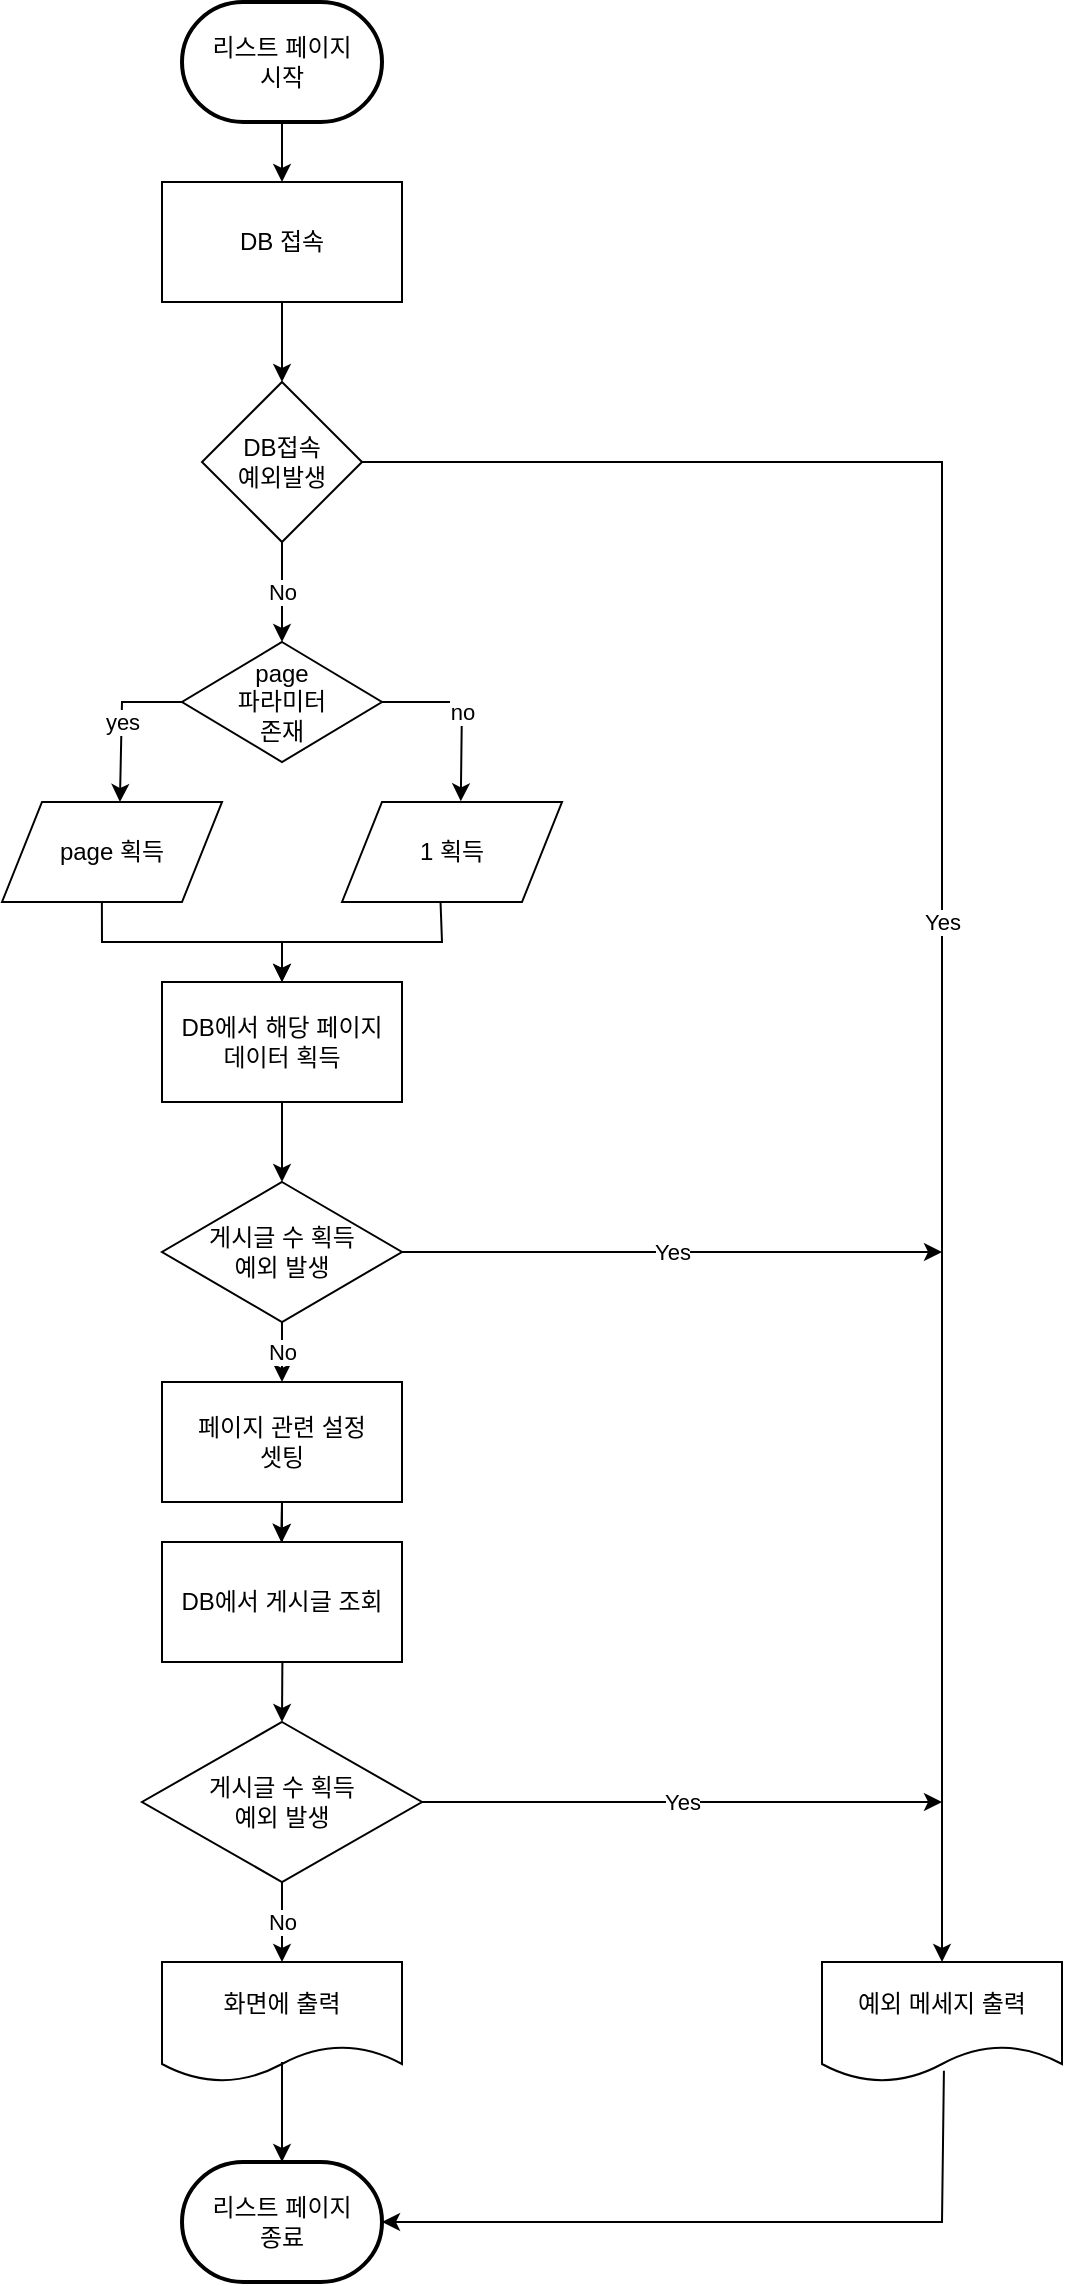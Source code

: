 <mxfile version="24.2.1" type="browser">
  <diagram name="페이지-1" id="ujx9ijmubBWg6w6ToYCW">
    <mxGraphModel dx="3790" dy="1405" grid="1" gridSize="10" guides="1" tooltips="1" connect="1" arrows="1" fold="1" page="1" pageScale="1" pageWidth="827" pageHeight="1169" math="0" shadow="0">
      <root>
        <mxCell id="0" />
        <mxCell id="1" parent="0" />
        <mxCell id="YfDtgJ-vpvsAnxXWQfx4-1" value="리스트 페이지&lt;div&gt;시작&lt;/div&gt;" style="strokeWidth=2;html=1;shape=mxgraph.flowchart.terminator;whiteSpace=wrap;" parent="1" vertex="1">
          <mxGeometry x="140" y="20" width="100" height="60" as="geometry" />
        </mxCell>
        <mxCell id="YfDtgJ-vpvsAnxXWQfx4-2" value="DB 접속" style="rounded=0;whiteSpace=wrap;html=1;" parent="1" vertex="1">
          <mxGeometry x="130" y="110" width="120" height="60" as="geometry" />
        </mxCell>
        <mxCell id="YfDtgJ-vpvsAnxXWQfx4-3" value="" style="endArrow=classic;html=1;rounded=0;entryX=0.5;entryY=0;entryDx=0;entryDy=0;exitX=0.5;exitY=1;exitDx=0;exitDy=0;exitPerimeter=0;" parent="1" source="YfDtgJ-vpvsAnxXWQfx4-1" target="YfDtgJ-vpvsAnxXWQfx4-2" edge="1">
          <mxGeometry width="50" height="50" relative="1" as="geometry">
            <mxPoint x="390" y="140" as="sourcePoint" />
            <mxPoint x="210" y="230" as="targetPoint" />
          </mxGeometry>
        </mxCell>
        <mxCell id="YfDtgJ-vpvsAnxXWQfx4-5" value="DB접속&lt;div&gt;예외발생&lt;/div&gt;" style="rhombus;whiteSpace=wrap;html=1;" parent="1" vertex="1">
          <mxGeometry x="150" y="210" width="80" height="80" as="geometry" />
        </mxCell>
        <mxCell id="YfDtgJ-vpvsAnxXWQfx4-6" value="" style="endArrow=classic;html=1;rounded=0;exitX=0.5;exitY=1;exitDx=0;exitDy=0;entryX=0.5;entryY=0;entryDx=0;entryDy=0;" parent="1" source="YfDtgJ-vpvsAnxXWQfx4-2" target="YfDtgJ-vpvsAnxXWQfx4-5" edge="1">
          <mxGeometry width="50" height="50" relative="1" as="geometry">
            <mxPoint x="160" y="280" as="sourcePoint" />
            <mxPoint x="210" y="230" as="targetPoint" />
          </mxGeometry>
        </mxCell>
        <mxCell id="YfDtgJ-vpvsAnxXWQfx4-8" value="예외 메세지 출력" style="shape=document;whiteSpace=wrap;html=1;boundedLbl=1;" parent="1" vertex="1">
          <mxGeometry x="460" y="1000" width="120" height="60" as="geometry" />
        </mxCell>
        <mxCell id="YfDtgJ-vpvsAnxXWQfx4-10" value="리스트 페이지&lt;div&gt;종료&lt;/div&gt;" style="strokeWidth=2;html=1;shape=mxgraph.flowchart.terminator;whiteSpace=wrap;" parent="1" vertex="1">
          <mxGeometry x="140" y="1100" width="100" height="60" as="geometry" />
        </mxCell>
        <mxCell id="YfDtgJ-vpvsAnxXWQfx4-11" value="" style="endArrow=classic;html=1;rounded=0;exitX=0.508;exitY=0.906;exitDx=0;exitDy=0;exitPerimeter=0;entryX=1;entryY=0.5;entryDx=0;entryDy=0;entryPerimeter=0;" parent="1" source="YfDtgJ-vpvsAnxXWQfx4-8" target="YfDtgJ-vpvsAnxXWQfx4-10" edge="1">
          <mxGeometry width="50" height="50" relative="1" as="geometry">
            <mxPoint x="380" y="570" as="sourcePoint" />
            <mxPoint x="430" y="520" as="targetPoint" />
            <Array as="points">
              <mxPoint x="520" y="1130" />
            </Array>
          </mxGeometry>
        </mxCell>
        <mxCell id="YfDtgJ-vpvsAnxXWQfx4-12" value="page 획득" style="shape=parallelogram;perimeter=parallelogramPerimeter;whiteSpace=wrap;html=1;fixedSize=1;" parent="1" vertex="1">
          <mxGeometry x="50" y="420" width="110" height="50" as="geometry" />
        </mxCell>
        <mxCell id="YfDtgJ-vpvsAnxXWQfx4-15" value="page&lt;div&gt;파라미터&lt;/div&gt;&lt;div&gt;존재&lt;/div&gt;" style="rhombus;whiteSpace=wrap;html=1;" parent="1" vertex="1">
          <mxGeometry x="140" y="340" width="100" height="60" as="geometry" />
        </mxCell>
        <mxCell id="YfDtgJ-vpvsAnxXWQfx4-17" value="1 획득" style="shape=parallelogram;perimeter=parallelogramPerimeter;whiteSpace=wrap;html=1;fixedSize=1;" parent="1" vertex="1">
          <mxGeometry x="220" y="420" width="110" height="50" as="geometry" />
        </mxCell>
        <mxCell id="YfDtgJ-vpvsAnxXWQfx4-19" value="" style="endArrow=classic;html=1;rounded=0;exitX=0;exitY=0.5;exitDx=0;exitDy=0;entryX=0.536;entryY=0;entryDx=0;entryDy=0;entryPerimeter=0;" parent="1" source="YfDtgJ-vpvsAnxXWQfx4-15" target="YfDtgJ-vpvsAnxXWQfx4-12" edge="1">
          <mxGeometry relative="1" as="geometry">
            <mxPoint x="100" y="400" as="sourcePoint" />
            <mxPoint x="200" y="400" as="targetPoint" />
            <Array as="points">
              <mxPoint x="110" y="370" />
            </Array>
          </mxGeometry>
        </mxCell>
        <mxCell id="YfDtgJ-vpvsAnxXWQfx4-20" value="yes" style="edgeLabel;resizable=0;html=1;;align=center;verticalAlign=middle;" parent="YfDtgJ-vpvsAnxXWQfx4-19" connectable="0" vertex="1">
          <mxGeometry relative="1" as="geometry" />
        </mxCell>
        <mxCell id="YfDtgJ-vpvsAnxXWQfx4-21" value="" style="endArrow=classic;html=1;rounded=0;exitX=1;exitY=0.5;exitDx=0;exitDy=0;entryX=0.54;entryY=-0.007;entryDx=0;entryDy=0;entryPerimeter=0;" parent="1" source="YfDtgJ-vpvsAnxXWQfx4-15" target="YfDtgJ-vpvsAnxXWQfx4-17" edge="1">
          <mxGeometry relative="1" as="geometry">
            <mxPoint x="100" y="400" as="sourcePoint" />
            <mxPoint x="280" y="440" as="targetPoint" />
            <Array as="points">
              <mxPoint x="280" y="370" />
            </Array>
          </mxGeometry>
        </mxCell>
        <mxCell id="YfDtgJ-vpvsAnxXWQfx4-22" value="no" style="edgeLabel;resizable=0;html=1;;align=center;verticalAlign=middle;" parent="YfDtgJ-vpvsAnxXWQfx4-21" connectable="0" vertex="1">
          <mxGeometry relative="1" as="geometry" />
        </mxCell>
        <mxCell id="YfDtgJ-vpvsAnxXWQfx4-23" value="" style="endArrow=classic;html=1;rounded=0;exitX=1;exitY=0.5;exitDx=0;exitDy=0;entryX=0.5;entryY=0;entryDx=0;entryDy=0;" parent="1" source="YfDtgJ-vpvsAnxXWQfx4-5" target="YfDtgJ-vpvsAnxXWQfx4-8" edge="1">
          <mxGeometry relative="1" as="geometry">
            <mxPoint x="160" y="370" as="sourcePoint" />
            <mxPoint x="119" y="440" as="targetPoint" />
            <Array as="points">
              <mxPoint x="520" y="250" />
            </Array>
          </mxGeometry>
        </mxCell>
        <mxCell id="YfDtgJ-vpvsAnxXWQfx4-24" value="Yes" style="edgeLabel;resizable=0;html=1;;align=center;verticalAlign=middle;" parent="YfDtgJ-vpvsAnxXWQfx4-23" connectable="0" vertex="1">
          <mxGeometry relative="1" as="geometry" />
        </mxCell>
        <mxCell id="YfDtgJ-vpvsAnxXWQfx4-25" value="" style="endArrow=classic;html=1;rounded=0;" parent="1" target="YfDtgJ-vpvsAnxXWQfx4-15" edge="1">
          <mxGeometry relative="1" as="geometry">
            <mxPoint x="190" y="290" as="sourcePoint" />
            <mxPoint x="250" y="380" as="targetPoint" />
          </mxGeometry>
        </mxCell>
        <mxCell id="YfDtgJ-vpvsAnxXWQfx4-26" value="No" style="edgeLabel;resizable=0;html=1;;align=center;verticalAlign=middle;" parent="YfDtgJ-vpvsAnxXWQfx4-25" connectable="0" vertex="1">
          <mxGeometry relative="1" as="geometry" />
        </mxCell>
        <mxCell id="YfDtgJ-vpvsAnxXWQfx4-27" value="DB에서 해당 페이지&lt;div&gt;데이터 획득&lt;/div&gt;" style="rounded=0;whiteSpace=wrap;html=1;" parent="1" vertex="1">
          <mxGeometry x="130" y="510" width="120" height="60" as="geometry" />
        </mxCell>
        <mxCell id="YfDtgJ-vpvsAnxXWQfx4-28" value="" style="endArrow=classic;html=1;rounded=0;entryX=0.5;entryY=0;entryDx=0;entryDy=0;exitX=0.454;exitY=1.009;exitDx=0;exitDy=0;exitPerimeter=0;" parent="1" target="YfDtgJ-vpvsAnxXWQfx4-27" edge="1" source="YfDtgJ-vpvsAnxXWQfx4-12">
          <mxGeometry width="50" height="50" relative="1" as="geometry">
            <mxPoint x="100" y="480" as="sourcePoint" />
            <mxPoint x="270" y="420" as="targetPoint" />
            <Array as="points">
              <mxPoint x="100" y="490" />
              <mxPoint x="190" y="490" />
              <mxPoint x="190" y="510" />
            </Array>
          </mxGeometry>
        </mxCell>
        <mxCell id="YfDtgJ-vpvsAnxXWQfx4-30" value="" style="endArrow=classic;html=1;rounded=0;entryX=0.5;entryY=0;entryDx=0;entryDy=0;exitX=0.448;exitY=1.009;exitDx=0;exitDy=0;exitPerimeter=0;" parent="1" source="YfDtgJ-vpvsAnxXWQfx4-17" target="YfDtgJ-vpvsAnxXWQfx4-27" edge="1">
          <mxGeometry width="50" height="50" relative="1" as="geometry">
            <mxPoint x="145" y="480" as="sourcePoint" />
            <mxPoint x="235" y="510" as="targetPoint" />
            <Array as="points">
              <mxPoint x="270" y="490" />
              <mxPoint x="190" y="490" />
            </Array>
          </mxGeometry>
        </mxCell>
        <mxCell id="YfDtgJ-vpvsAnxXWQfx4-37" value="" style="edgeStyle=orthogonalEdgeStyle;rounded=0;orthogonalLoop=1;jettySize=auto;html=1;" parent="1" source="YfDtgJ-vpvsAnxXWQfx4-31" target="YfDtgJ-vpvsAnxXWQfx4-33" edge="1">
          <mxGeometry relative="1" as="geometry" />
        </mxCell>
        <mxCell id="YfDtgJ-vpvsAnxXWQfx4-31" value="페이지 관련 설정&lt;div&gt;셋팅&lt;/div&gt;" style="rounded=0;whiteSpace=wrap;html=1;" parent="1" vertex="1">
          <mxGeometry x="130" y="710" width="120" height="60" as="geometry" />
        </mxCell>
        <mxCell id="YfDtgJ-vpvsAnxXWQfx4-33" value="DB에서 게시글 조회" style="rounded=0;whiteSpace=wrap;html=1;" parent="1" vertex="1">
          <mxGeometry x="130" y="790" width="120" height="60" as="geometry" />
        </mxCell>
        <mxCell id="YfDtgJ-vpvsAnxXWQfx4-34" value="" style="endArrow=classic;html=1;rounded=0;entryX=0.5;entryY=0;entryDx=0;entryDy=0;" parent="1" edge="1">
          <mxGeometry width="50" height="50" relative="1" as="geometry">
            <mxPoint x="190" y="770" as="sourcePoint" />
            <mxPoint x="189.57" y="790" as="targetPoint" />
          </mxGeometry>
        </mxCell>
        <mxCell id="YfDtgJ-vpvsAnxXWQfx4-35" value="화면에 출력" style="shape=document;whiteSpace=wrap;html=1;boundedLbl=1;" parent="1" vertex="1">
          <mxGeometry x="130" y="1000" width="120" height="60" as="geometry" />
        </mxCell>
        <mxCell id="YfDtgJ-vpvsAnxXWQfx4-39" value="" style="endArrow=classic;html=1;rounded=0;entryX=0.5;entryY=0;entryDx=0;entryDy=0;entryPerimeter=0;" parent="1" target="YfDtgJ-vpvsAnxXWQfx4-10" edge="1">
          <mxGeometry width="50" height="50" relative="1" as="geometry">
            <mxPoint x="190" y="1050" as="sourcePoint" />
            <mxPoint x="189.76" y="1000" as="targetPoint" />
          </mxGeometry>
        </mxCell>
        <mxCell id="1-xYL4CfV0Q9pOLcHpTg-2" value="" style="endArrow=classic;html=1;rounded=0;exitX=0.5;exitY=1;exitDx=0;exitDy=0;entryX=0.5;entryY=0;entryDx=0;entryDy=0;" edge="1" parent="1" source="YfDtgJ-vpvsAnxXWQfx4-27" target="1-xYL4CfV0Q9pOLcHpTg-1">
          <mxGeometry width="50" height="50" relative="1" as="geometry">
            <mxPoint x="190" y="570" as="sourcePoint" />
            <mxPoint x="190" y="710" as="targetPoint" />
          </mxGeometry>
        </mxCell>
        <mxCell id="1-xYL4CfV0Q9pOLcHpTg-1" value="게시글 수 획득&lt;div&gt;예외 발생&lt;/div&gt;" style="rhombus;whiteSpace=wrap;html=1;" vertex="1" parent="1">
          <mxGeometry x="130" y="610" width="120" height="70" as="geometry" />
        </mxCell>
        <mxCell id="1-xYL4CfV0Q9pOLcHpTg-3" value="" style="endArrow=classic;html=1;rounded=0;exitX=1;exitY=0.5;exitDx=0;exitDy=0;" edge="1" parent="1" source="1-xYL4CfV0Q9pOLcHpTg-1">
          <mxGeometry relative="1" as="geometry">
            <mxPoint x="70" y="770" as="sourcePoint" />
            <mxPoint x="520" y="645" as="targetPoint" />
          </mxGeometry>
        </mxCell>
        <mxCell id="1-xYL4CfV0Q9pOLcHpTg-4" value="Yes" style="edgeLabel;resizable=0;html=1;;align=center;verticalAlign=middle;" connectable="0" vertex="1" parent="1-xYL4CfV0Q9pOLcHpTg-3">
          <mxGeometry relative="1" as="geometry" />
        </mxCell>
        <mxCell id="1-xYL4CfV0Q9pOLcHpTg-5" value="" style="endArrow=classic;html=1;rounded=0;exitX=0.5;exitY=1;exitDx=0;exitDy=0;entryX=0.5;entryY=0;entryDx=0;entryDy=0;" edge="1" parent="1" source="1-xYL4CfV0Q9pOLcHpTg-1" target="YfDtgJ-vpvsAnxXWQfx4-31">
          <mxGeometry relative="1" as="geometry">
            <mxPoint y="670" as="sourcePoint" />
            <mxPoint x="100" y="670" as="targetPoint" />
          </mxGeometry>
        </mxCell>
        <mxCell id="1-xYL4CfV0Q9pOLcHpTg-6" value="No" style="edgeLabel;resizable=0;html=1;;align=center;verticalAlign=middle;" connectable="0" vertex="1" parent="1-xYL4CfV0Q9pOLcHpTg-5">
          <mxGeometry relative="1" as="geometry" />
        </mxCell>
        <mxCell id="1-xYL4CfV0Q9pOLcHpTg-8" value="" style="endArrow=classic;html=1;rounded=0;entryX=0.5;entryY=0;entryDx=0;entryDy=0;" edge="1" parent="1" target="1-xYL4CfV0Q9pOLcHpTg-7">
          <mxGeometry width="50" height="50" relative="1" as="geometry">
            <mxPoint x="190.19" y="850" as="sourcePoint" />
            <mxPoint x="190" y="1000" as="targetPoint" />
          </mxGeometry>
        </mxCell>
        <mxCell id="1-xYL4CfV0Q9pOLcHpTg-7" value="게시글 수 획득&lt;div&gt;예외 발생&lt;/div&gt;" style="rhombus;whiteSpace=wrap;html=1;" vertex="1" parent="1">
          <mxGeometry x="120" y="880" width="140" height="80" as="geometry" />
        </mxCell>
        <mxCell id="1-xYL4CfV0Q9pOLcHpTg-9" value="" style="endArrow=classic;html=1;rounded=0;exitX=0.5;exitY=1;exitDx=0;exitDy=0;entryX=0.5;entryY=0;entryDx=0;entryDy=0;" edge="1" parent="1" source="1-xYL4CfV0Q9pOLcHpTg-7" target="YfDtgJ-vpvsAnxXWQfx4-35">
          <mxGeometry relative="1" as="geometry">
            <mxPoint y="980" as="sourcePoint" />
            <mxPoint x="100" y="980" as="targetPoint" />
          </mxGeometry>
        </mxCell>
        <mxCell id="1-xYL4CfV0Q9pOLcHpTg-10" value="No" style="edgeLabel;resizable=0;html=1;;align=center;verticalAlign=middle;" connectable="0" vertex="1" parent="1-xYL4CfV0Q9pOLcHpTg-9">
          <mxGeometry relative="1" as="geometry" />
        </mxCell>
        <mxCell id="1-xYL4CfV0Q9pOLcHpTg-12" value="" style="endArrow=classic;html=1;rounded=0;exitX=1;exitY=0.5;exitDx=0;exitDy=0;" edge="1" parent="1" source="1-xYL4CfV0Q9pOLcHpTg-7">
          <mxGeometry relative="1" as="geometry">
            <mxPoint x="-110" y="920" as="sourcePoint" />
            <mxPoint x="520" y="920" as="targetPoint" />
          </mxGeometry>
        </mxCell>
        <mxCell id="1-xYL4CfV0Q9pOLcHpTg-13" value="Yes" style="edgeLabel;resizable=0;html=1;;align=center;verticalAlign=middle;" connectable="0" vertex="1" parent="1-xYL4CfV0Q9pOLcHpTg-12">
          <mxGeometry relative="1" as="geometry" />
        </mxCell>
      </root>
    </mxGraphModel>
  </diagram>
</mxfile>
